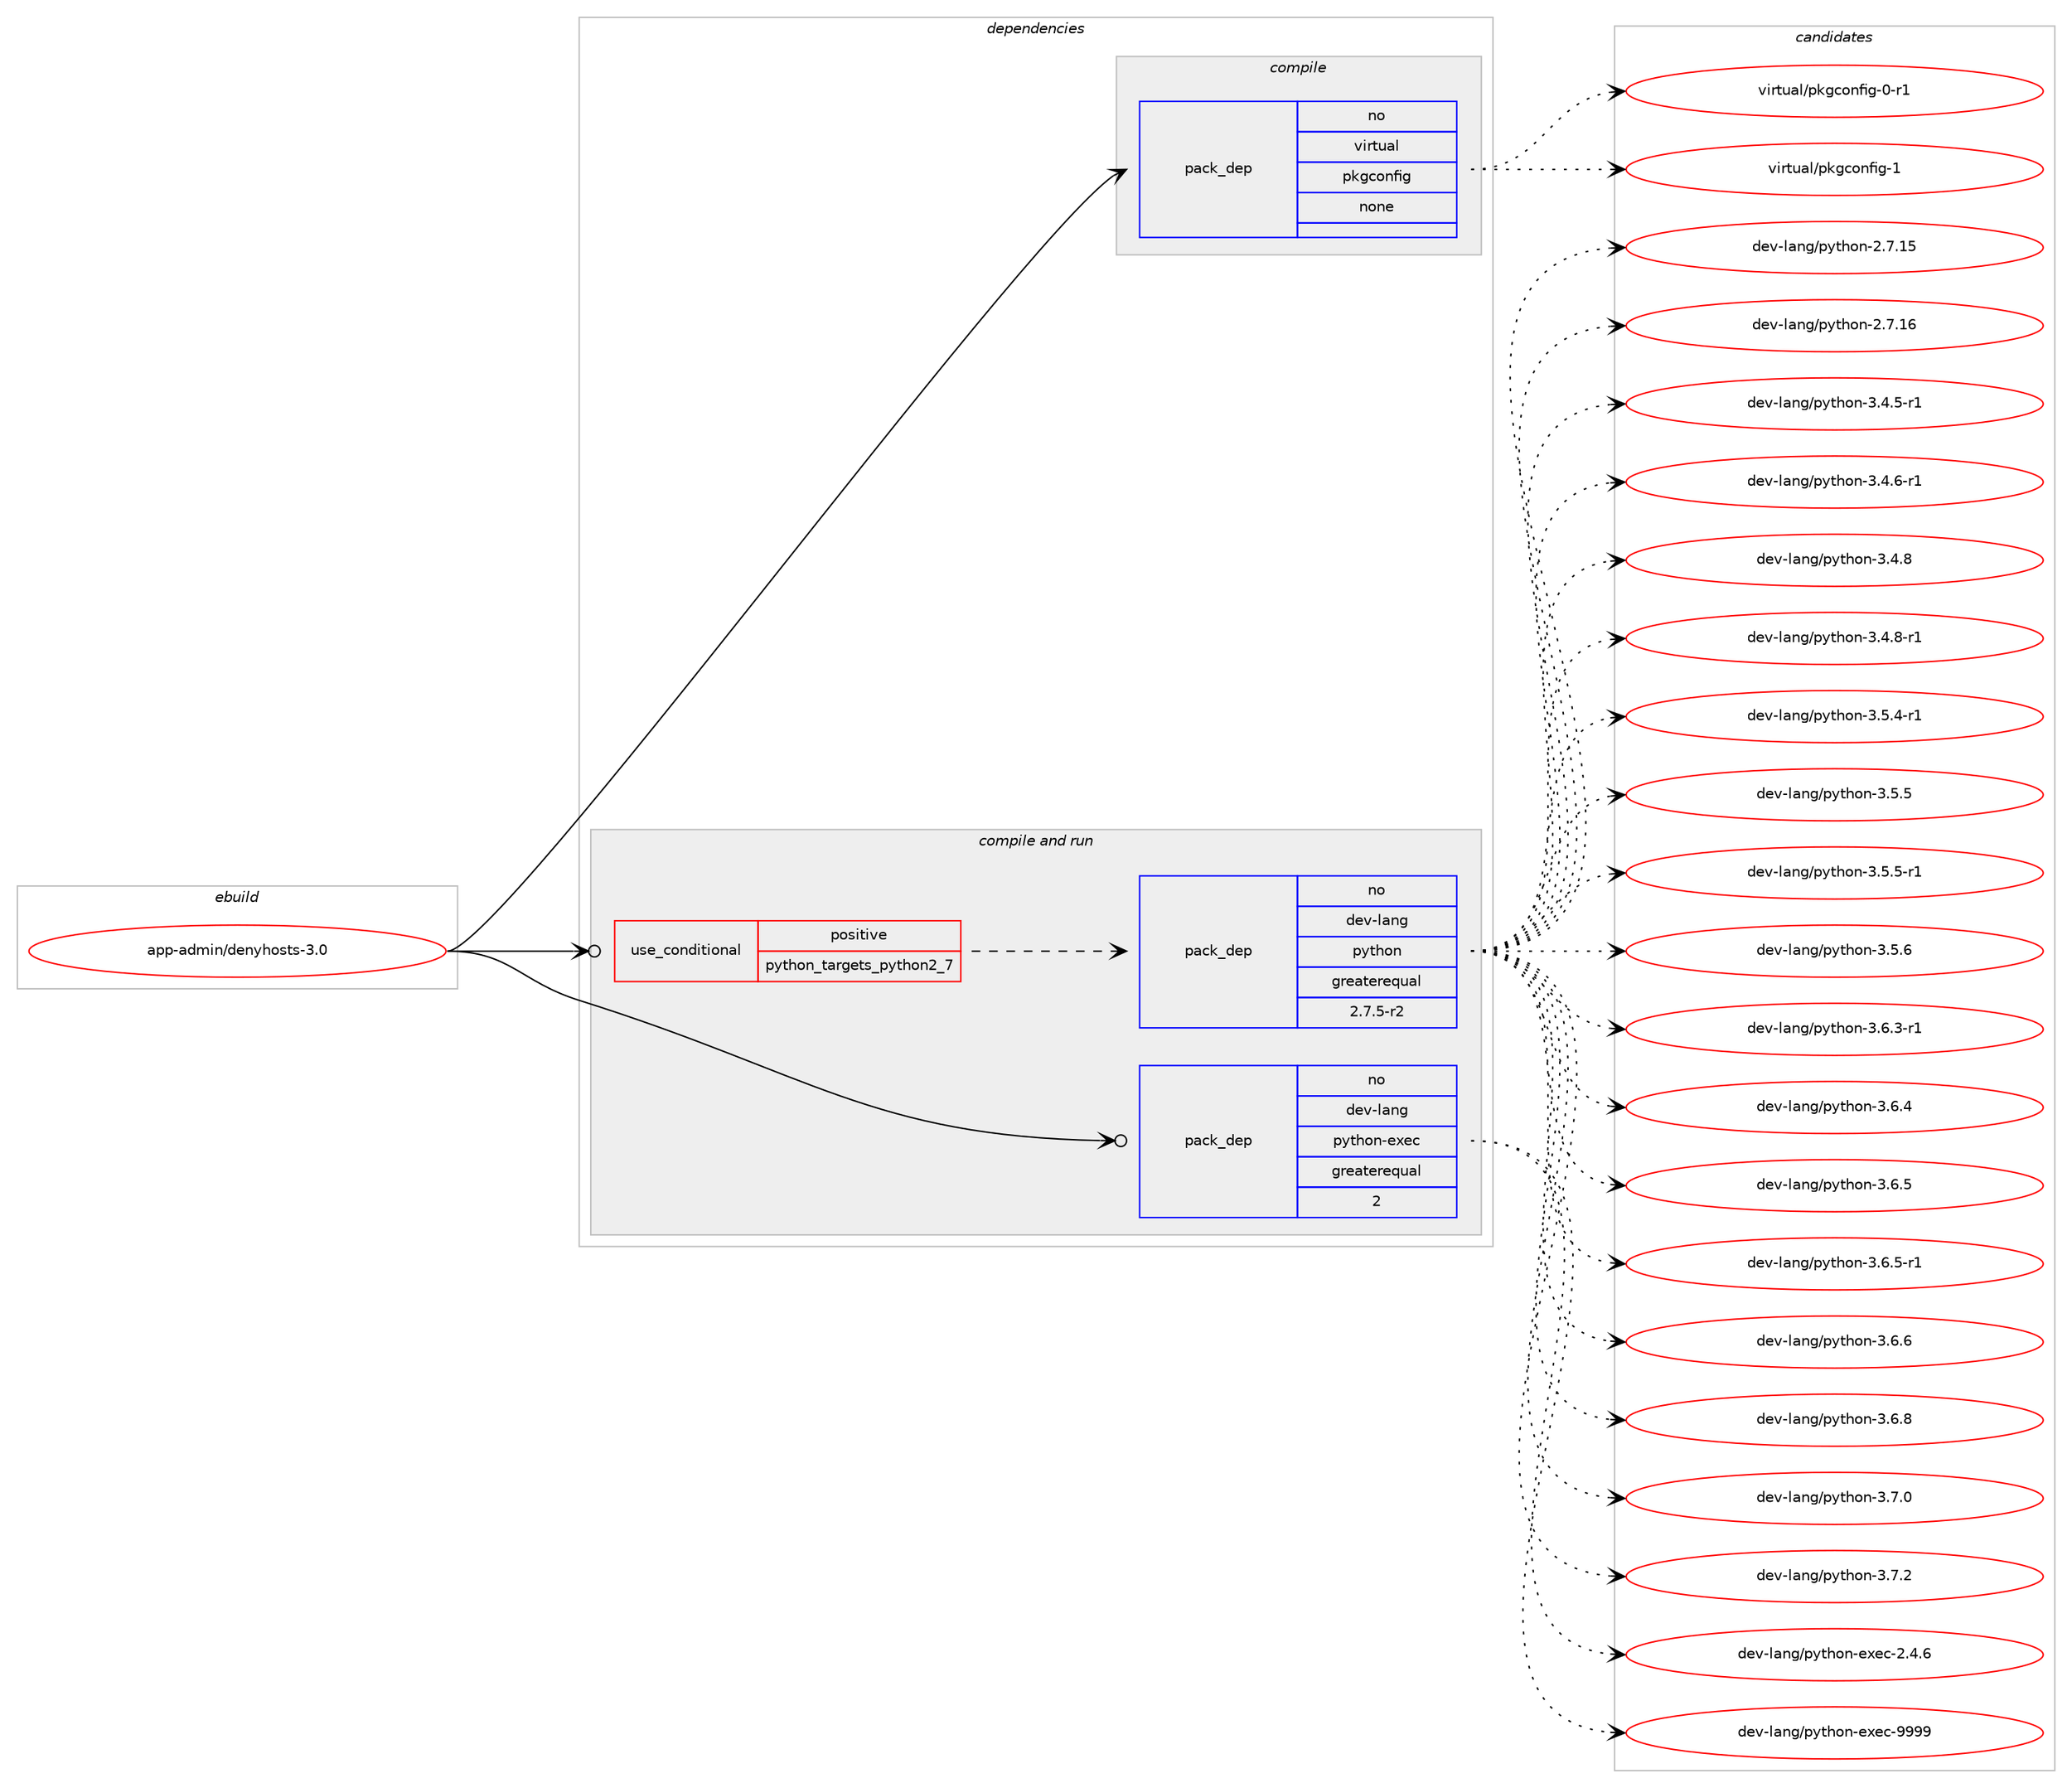 digraph prolog {

# *************
# Graph options
# *************

newrank=true;
concentrate=true;
compound=true;
graph [rankdir=LR,fontname=Helvetica,fontsize=10,ranksep=1.5];#, ranksep=2.5, nodesep=0.2];
edge  [arrowhead=vee];
node  [fontname=Helvetica,fontsize=10];

# **********
# The ebuild
# **********

subgraph cluster_leftcol {
color=gray;
rank=same;
label=<<i>ebuild</i>>;
id [label="app-admin/denyhosts-3.0", color=red, width=4, href="../app-admin/denyhosts-3.0.svg"];
}

# ****************
# The dependencies
# ****************

subgraph cluster_midcol {
color=gray;
label=<<i>dependencies</i>>;
subgraph cluster_compile {
fillcolor="#eeeeee";
style=filled;
label=<<i>compile</i>>;
subgraph pack900204 {
dependency1264548 [label=<<TABLE BORDER="0" CELLBORDER="1" CELLSPACING="0" CELLPADDING="4" WIDTH="220"><TR><TD ROWSPAN="6" CELLPADDING="30">pack_dep</TD></TR><TR><TD WIDTH="110">no</TD></TR><TR><TD>virtual</TD></TR><TR><TD>pkgconfig</TD></TR><TR><TD>none</TD></TR><TR><TD></TD></TR></TABLE>>, shape=none, color=blue];
}
id:e -> dependency1264548:w [weight=20,style="solid",arrowhead="vee"];
}
subgraph cluster_compileandrun {
fillcolor="#eeeeee";
style=filled;
label=<<i>compile and run</i>>;
subgraph cond344752 {
dependency1264549 [label=<<TABLE BORDER="0" CELLBORDER="1" CELLSPACING="0" CELLPADDING="4"><TR><TD ROWSPAN="3" CELLPADDING="10">use_conditional</TD></TR><TR><TD>positive</TD></TR><TR><TD>python_targets_python2_7</TD></TR></TABLE>>, shape=none, color=red];
subgraph pack900205 {
dependency1264550 [label=<<TABLE BORDER="0" CELLBORDER="1" CELLSPACING="0" CELLPADDING="4" WIDTH="220"><TR><TD ROWSPAN="6" CELLPADDING="30">pack_dep</TD></TR><TR><TD WIDTH="110">no</TD></TR><TR><TD>dev-lang</TD></TR><TR><TD>python</TD></TR><TR><TD>greaterequal</TD></TR><TR><TD>2.7.5-r2</TD></TR></TABLE>>, shape=none, color=blue];
}
dependency1264549:e -> dependency1264550:w [weight=20,style="dashed",arrowhead="vee"];
}
id:e -> dependency1264549:w [weight=20,style="solid",arrowhead="odotvee"];
subgraph pack900206 {
dependency1264551 [label=<<TABLE BORDER="0" CELLBORDER="1" CELLSPACING="0" CELLPADDING="4" WIDTH="220"><TR><TD ROWSPAN="6" CELLPADDING="30">pack_dep</TD></TR><TR><TD WIDTH="110">no</TD></TR><TR><TD>dev-lang</TD></TR><TR><TD>python-exec</TD></TR><TR><TD>greaterequal</TD></TR><TR><TD>2</TD></TR></TABLE>>, shape=none, color=blue];
}
id:e -> dependency1264551:w [weight=20,style="solid",arrowhead="odotvee"];
}
subgraph cluster_run {
fillcolor="#eeeeee";
style=filled;
label=<<i>run</i>>;
}
}

# **************
# The candidates
# **************

subgraph cluster_choices {
rank=same;
color=gray;
label=<<i>candidates</i>>;

subgraph choice900204 {
color=black;
nodesep=1;
choice11810511411611797108471121071039911111010210510345484511449 [label="virtual/pkgconfig-0-r1", color=red, width=4,href="../virtual/pkgconfig-0-r1.svg"];
choice1181051141161179710847112107103991111101021051034549 [label="virtual/pkgconfig-1", color=red, width=4,href="../virtual/pkgconfig-1.svg"];
dependency1264548:e -> choice11810511411611797108471121071039911111010210510345484511449:w [style=dotted,weight="100"];
dependency1264548:e -> choice1181051141161179710847112107103991111101021051034549:w [style=dotted,weight="100"];
}
subgraph choice900205 {
color=black;
nodesep=1;
choice10010111845108971101034711212111610411111045504655464953 [label="dev-lang/python-2.7.15", color=red, width=4,href="../dev-lang/python-2.7.15.svg"];
choice10010111845108971101034711212111610411111045504655464954 [label="dev-lang/python-2.7.16", color=red, width=4,href="../dev-lang/python-2.7.16.svg"];
choice1001011184510897110103471121211161041111104551465246534511449 [label="dev-lang/python-3.4.5-r1", color=red, width=4,href="../dev-lang/python-3.4.5-r1.svg"];
choice1001011184510897110103471121211161041111104551465246544511449 [label="dev-lang/python-3.4.6-r1", color=red, width=4,href="../dev-lang/python-3.4.6-r1.svg"];
choice100101118451089711010347112121116104111110455146524656 [label="dev-lang/python-3.4.8", color=red, width=4,href="../dev-lang/python-3.4.8.svg"];
choice1001011184510897110103471121211161041111104551465246564511449 [label="dev-lang/python-3.4.8-r1", color=red, width=4,href="../dev-lang/python-3.4.8-r1.svg"];
choice1001011184510897110103471121211161041111104551465346524511449 [label="dev-lang/python-3.5.4-r1", color=red, width=4,href="../dev-lang/python-3.5.4-r1.svg"];
choice100101118451089711010347112121116104111110455146534653 [label="dev-lang/python-3.5.5", color=red, width=4,href="../dev-lang/python-3.5.5.svg"];
choice1001011184510897110103471121211161041111104551465346534511449 [label="dev-lang/python-3.5.5-r1", color=red, width=4,href="../dev-lang/python-3.5.5-r1.svg"];
choice100101118451089711010347112121116104111110455146534654 [label="dev-lang/python-3.5.6", color=red, width=4,href="../dev-lang/python-3.5.6.svg"];
choice1001011184510897110103471121211161041111104551465446514511449 [label="dev-lang/python-3.6.3-r1", color=red, width=4,href="../dev-lang/python-3.6.3-r1.svg"];
choice100101118451089711010347112121116104111110455146544652 [label="dev-lang/python-3.6.4", color=red, width=4,href="../dev-lang/python-3.6.4.svg"];
choice100101118451089711010347112121116104111110455146544653 [label="dev-lang/python-3.6.5", color=red, width=4,href="../dev-lang/python-3.6.5.svg"];
choice1001011184510897110103471121211161041111104551465446534511449 [label="dev-lang/python-3.6.5-r1", color=red, width=4,href="../dev-lang/python-3.6.5-r1.svg"];
choice100101118451089711010347112121116104111110455146544654 [label="dev-lang/python-3.6.6", color=red, width=4,href="../dev-lang/python-3.6.6.svg"];
choice100101118451089711010347112121116104111110455146544656 [label="dev-lang/python-3.6.8", color=red, width=4,href="../dev-lang/python-3.6.8.svg"];
choice100101118451089711010347112121116104111110455146554648 [label="dev-lang/python-3.7.0", color=red, width=4,href="../dev-lang/python-3.7.0.svg"];
choice100101118451089711010347112121116104111110455146554650 [label="dev-lang/python-3.7.2", color=red, width=4,href="../dev-lang/python-3.7.2.svg"];
dependency1264550:e -> choice10010111845108971101034711212111610411111045504655464953:w [style=dotted,weight="100"];
dependency1264550:e -> choice10010111845108971101034711212111610411111045504655464954:w [style=dotted,weight="100"];
dependency1264550:e -> choice1001011184510897110103471121211161041111104551465246534511449:w [style=dotted,weight="100"];
dependency1264550:e -> choice1001011184510897110103471121211161041111104551465246544511449:w [style=dotted,weight="100"];
dependency1264550:e -> choice100101118451089711010347112121116104111110455146524656:w [style=dotted,weight="100"];
dependency1264550:e -> choice1001011184510897110103471121211161041111104551465246564511449:w [style=dotted,weight="100"];
dependency1264550:e -> choice1001011184510897110103471121211161041111104551465346524511449:w [style=dotted,weight="100"];
dependency1264550:e -> choice100101118451089711010347112121116104111110455146534653:w [style=dotted,weight="100"];
dependency1264550:e -> choice1001011184510897110103471121211161041111104551465346534511449:w [style=dotted,weight="100"];
dependency1264550:e -> choice100101118451089711010347112121116104111110455146534654:w [style=dotted,weight="100"];
dependency1264550:e -> choice1001011184510897110103471121211161041111104551465446514511449:w [style=dotted,weight="100"];
dependency1264550:e -> choice100101118451089711010347112121116104111110455146544652:w [style=dotted,weight="100"];
dependency1264550:e -> choice100101118451089711010347112121116104111110455146544653:w [style=dotted,weight="100"];
dependency1264550:e -> choice1001011184510897110103471121211161041111104551465446534511449:w [style=dotted,weight="100"];
dependency1264550:e -> choice100101118451089711010347112121116104111110455146544654:w [style=dotted,weight="100"];
dependency1264550:e -> choice100101118451089711010347112121116104111110455146544656:w [style=dotted,weight="100"];
dependency1264550:e -> choice100101118451089711010347112121116104111110455146554648:w [style=dotted,weight="100"];
dependency1264550:e -> choice100101118451089711010347112121116104111110455146554650:w [style=dotted,weight="100"];
}
subgraph choice900206 {
color=black;
nodesep=1;
choice1001011184510897110103471121211161041111104510112010199455046524654 [label="dev-lang/python-exec-2.4.6", color=red, width=4,href="../dev-lang/python-exec-2.4.6.svg"];
choice10010111845108971101034711212111610411111045101120101994557575757 [label="dev-lang/python-exec-9999", color=red, width=4,href="../dev-lang/python-exec-9999.svg"];
dependency1264551:e -> choice1001011184510897110103471121211161041111104510112010199455046524654:w [style=dotted,weight="100"];
dependency1264551:e -> choice10010111845108971101034711212111610411111045101120101994557575757:w [style=dotted,weight="100"];
}
}

}
